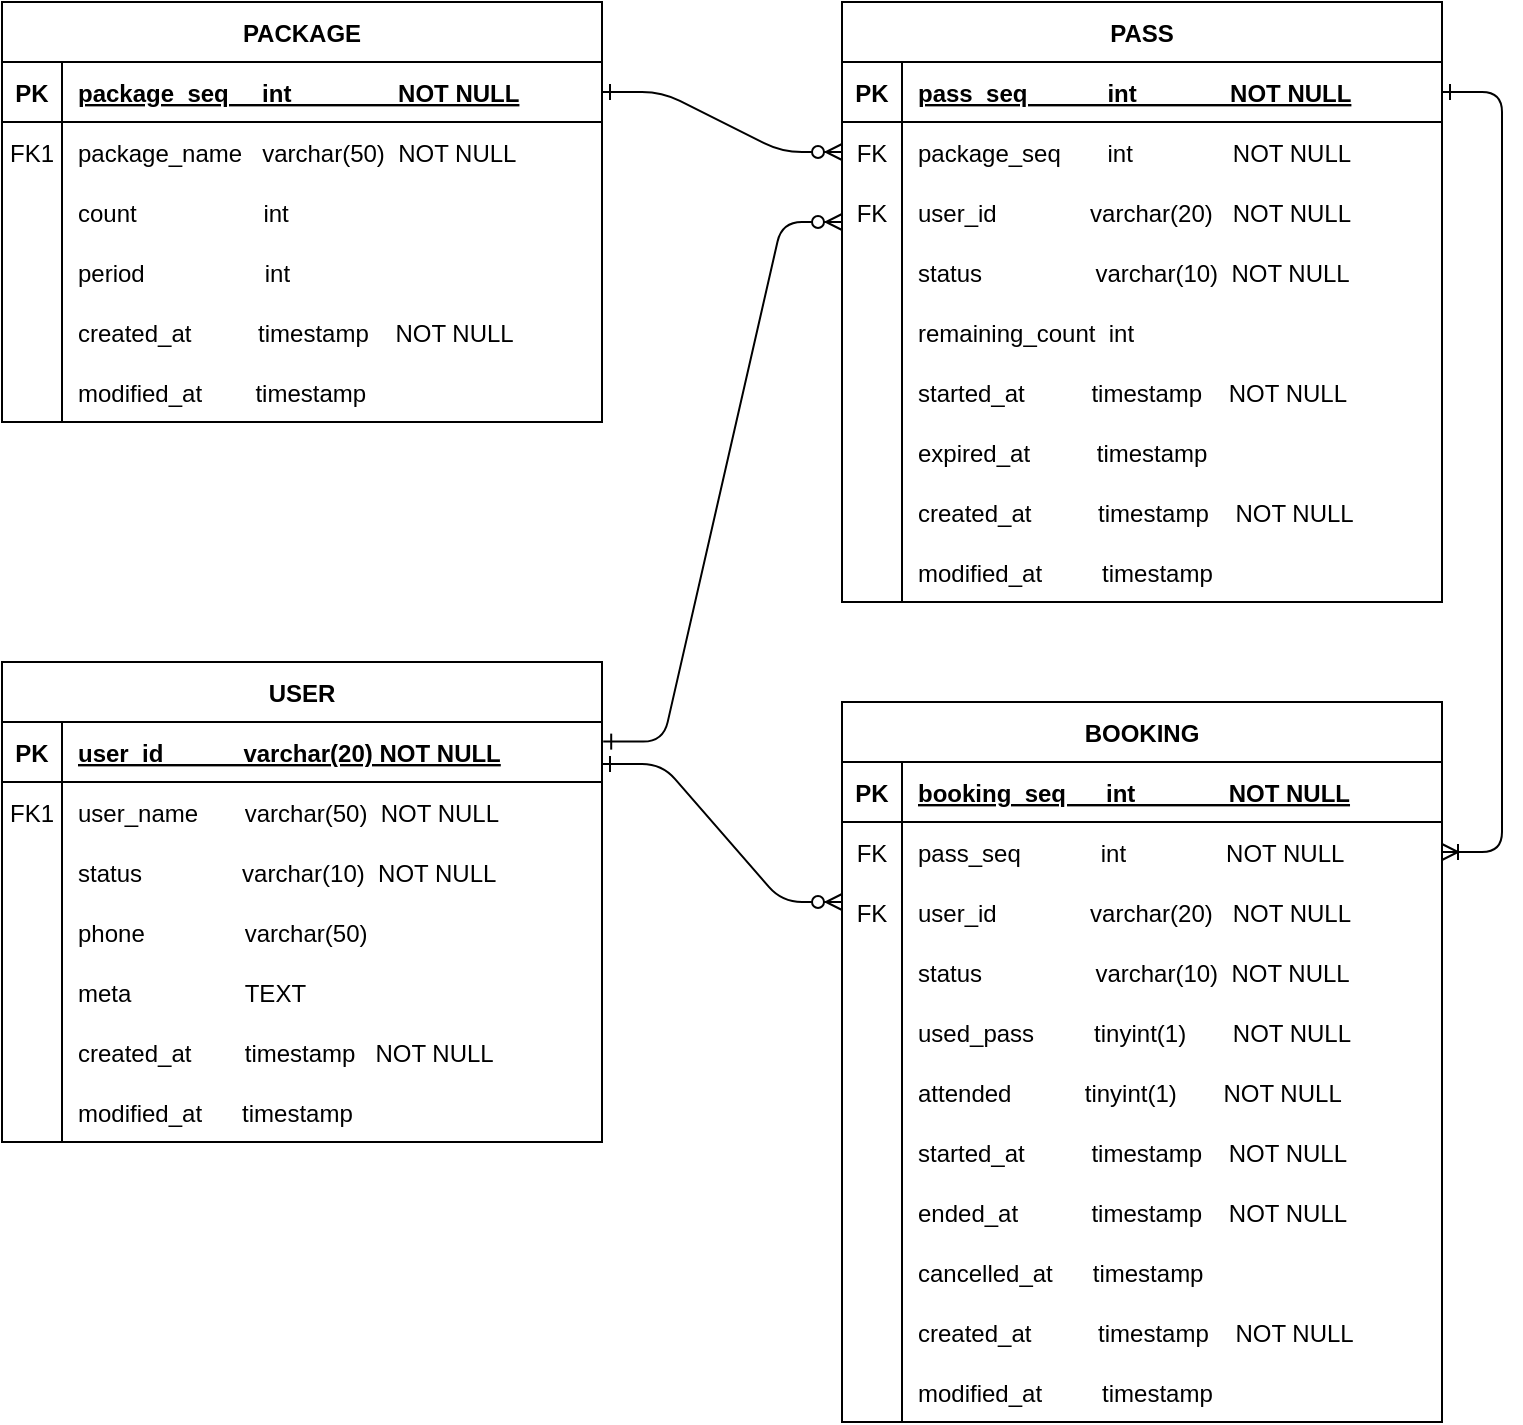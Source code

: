 <mxfile version="22.0.8" type="github">
  <diagram id="R2lEEEUBdFMjLlhIrx00" name="Page-1">
    <mxGraphModel dx="1226" dy="736" grid="1" gridSize="10" guides="1" tooltips="1" connect="1" arrows="1" fold="1" page="1" pageScale="1" pageWidth="850" pageHeight="1100" math="0" shadow="0" extFonts="Permanent Marker^https://fonts.googleapis.com/css?family=Permanent+Marker">
      <root>
        <mxCell id="0" />
        <mxCell id="1" parent="0" />
        <mxCell id="C-vyLk0tnHw3VtMMgP7b-1" value="" style="edgeStyle=entityRelationEdgeStyle;endArrow=ERzeroToMany;startArrow=ERone;endFill=1;startFill=0;exitX=1;exitY=0.5;exitDx=0;exitDy=0;entryX=0;entryY=0.5;entryDx=0;entryDy=0;" parent="1" source="C-vyLk0tnHw3VtMMgP7b-3" target="xeqvD6KUWRyhT41WRgCA-118" edge="1">
          <mxGeometry width="100" height="100" relative="1" as="geometry">
            <mxPoint x="460" y="-40" as="sourcePoint" />
            <mxPoint x="560" as="targetPoint" />
            <Array as="points">
              <mxPoint x="530" y="-5" />
              <mxPoint x="490" y="-5" />
            </Array>
          </mxGeometry>
        </mxCell>
        <mxCell id="C-vyLk0tnHw3VtMMgP7b-2" value="PACKAGE" style="shape=table;startSize=30;container=1;collapsible=1;childLayout=tableLayout;fixedRows=1;rowLines=0;fontStyle=1;align=center;resizeLast=1;" parent="1" vertex="1">
          <mxGeometry x="110" y="110" width="300" height="210" as="geometry" />
        </mxCell>
        <mxCell id="C-vyLk0tnHw3VtMMgP7b-3" value="" style="shape=partialRectangle;collapsible=0;dropTarget=0;pointerEvents=0;fillColor=none;points=[[0,0.5],[1,0.5]];portConstraint=eastwest;top=0;left=0;right=0;bottom=1;" parent="C-vyLk0tnHw3VtMMgP7b-2" vertex="1">
          <mxGeometry y="30" width="300" height="30" as="geometry" />
        </mxCell>
        <mxCell id="C-vyLk0tnHw3VtMMgP7b-4" value="PK" style="shape=partialRectangle;overflow=hidden;connectable=0;fillColor=none;top=0;left=0;bottom=0;right=0;fontStyle=1;" parent="C-vyLk0tnHw3VtMMgP7b-3" vertex="1">
          <mxGeometry width="30" height="30" as="geometry">
            <mxRectangle width="30" height="30" as="alternateBounds" />
          </mxGeometry>
        </mxCell>
        <mxCell id="C-vyLk0tnHw3VtMMgP7b-5" value="package_seq     int                NOT NULL " style="shape=partialRectangle;overflow=hidden;connectable=0;fillColor=none;top=0;left=0;bottom=0;right=0;align=left;spacingLeft=6;fontStyle=5;" parent="C-vyLk0tnHw3VtMMgP7b-3" vertex="1">
          <mxGeometry x="30" width="270" height="30" as="geometry">
            <mxRectangle width="270" height="30" as="alternateBounds" />
          </mxGeometry>
        </mxCell>
        <mxCell id="C-vyLk0tnHw3VtMMgP7b-6" value="" style="shape=partialRectangle;collapsible=0;dropTarget=0;pointerEvents=0;fillColor=none;points=[[0,0.5],[1,0.5]];portConstraint=eastwest;top=0;left=0;right=0;bottom=0;" parent="C-vyLk0tnHw3VtMMgP7b-2" vertex="1">
          <mxGeometry y="60" width="300" height="30" as="geometry" />
        </mxCell>
        <mxCell id="C-vyLk0tnHw3VtMMgP7b-7" value="FK1" style="shape=partialRectangle;overflow=hidden;connectable=0;fillColor=none;top=0;left=0;bottom=0;right=0;" parent="C-vyLk0tnHw3VtMMgP7b-6" vertex="1">
          <mxGeometry width="30" height="30" as="geometry">
            <mxRectangle width="30" height="30" as="alternateBounds" />
          </mxGeometry>
        </mxCell>
        <mxCell id="C-vyLk0tnHw3VtMMgP7b-8" value="package_name   varchar(50)  NOT NULL" style="shape=partialRectangle;overflow=hidden;connectable=0;fillColor=none;top=0;left=0;bottom=0;right=0;align=left;spacingLeft=6;" parent="C-vyLk0tnHw3VtMMgP7b-6" vertex="1">
          <mxGeometry x="30" width="270" height="30" as="geometry">
            <mxRectangle width="270" height="30" as="alternateBounds" />
          </mxGeometry>
        </mxCell>
        <mxCell id="C-vyLk0tnHw3VtMMgP7b-9" value="" style="shape=partialRectangle;collapsible=0;dropTarget=0;pointerEvents=0;fillColor=none;points=[[0,0.5],[1,0.5]];portConstraint=eastwest;top=0;left=0;right=0;bottom=0;" parent="C-vyLk0tnHw3VtMMgP7b-2" vertex="1">
          <mxGeometry y="90" width="300" height="30" as="geometry" />
        </mxCell>
        <mxCell id="C-vyLk0tnHw3VtMMgP7b-10" value="" style="shape=partialRectangle;overflow=hidden;connectable=0;fillColor=none;top=0;left=0;bottom=0;right=0;" parent="C-vyLk0tnHw3VtMMgP7b-9" vertex="1">
          <mxGeometry width="30" height="30" as="geometry">
            <mxRectangle width="30" height="30" as="alternateBounds" />
          </mxGeometry>
        </mxCell>
        <mxCell id="C-vyLk0tnHw3VtMMgP7b-11" value="count                   int" style="shape=partialRectangle;overflow=hidden;connectable=0;fillColor=none;top=0;left=0;bottom=0;right=0;align=left;spacingLeft=6;" parent="C-vyLk0tnHw3VtMMgP7b-9" vertex="1">
          <mxGeometry x="30" width="270" height="30" as="geometry">
            <mxRectangle width="270" height="30" as="alternateBounds" />
          </mxGeometry>
        </mxCell>
        <mxCell id="xeqvD6KUWRyhT41WRgCA-28" value="" style="shape=partialRectangle;collapsible=0;dropTarget=0;pointerEvents=0;fillColor=none;points=[[0,0.5],[1,0.5]];portConstraint=eastwest;top=0;left=0;right=0;bottom=0;" parent="C-vyLk0tnHw3VtMMgP7b-2" vertex="1">
          <mxGeometry y="120" width="300" height="30" as="geometry" />
        </mxCell>
        <mxCell id="xeqvD6KUWRyhT41WRgCA-29" value="" style="shape=partialRectangle;overflow=hidden;connectable=0;fillColor=none;top=0;left=0;bottom=0;right=0;" parent="xeqvD6KUWRyhT41WRgCA-28" vertex="1">
          <mxGeometry width="30" height="30" as="geometry">
            <mxRectangle width="30" height="30" as="alternateBounds" />
          </mxGeometry>
        </mxCell>
        <mxCell id="xeqvD6KUWRyhT41WRgCA-30" value="period                  int" style="shape=partialRectangle;overflow=hidden;connectable=0;fillColor=none;top=0;left=0;bottom=0;right=0;align=left;spacingLeft=6;" parent="xeqvD6KUWRyhT41WRgCA-28" vertex="1">
          <mxGeometry x="30" width="270" height="30" as="geometry">
            <mxRectangle width="270" height="30" as="alternateBounds" />
          </mxGeometry>
        </mxCell>
        <mxCell id="xeqvD6KUWRyhT41WRgCA-31" value="" style="shape=partialRectangle;collapsible=0;dropTarget=0;pointerEvents=0;fillColor=none;points=[[0,0.5],[1,0.5]];portConstraint=eastwest;top=0;left=0;right=0;bottom=0;" parent="C-vyLk0tnHw3VtMMgP7b-2" vertex="1">
          <mxGeometry y="150" width="300" height="30" as="geometry" />
        </mxCell>
        <mxCell id="xeqvD6KUWRyhT41WRgCA-32" value="" style="shape=partialRectangle;overflow=hidden;connectable=0;fillColor=none;top=0;left=0;bottom=0;right=0;" parent="xeqvD6KUWRyhT41WRgCA-31" vertex="1">
          <mxGeometry width="30" height="30" as="geometry">
            <mxRectangle width="30" height="30" as="alternateBounds" />
          </mxGeometry>
        </mxCell>
        <mxCell id="xeqvD6KUWRyhT41WRgCA-33" value="created_at          timestamp    NOT NULL" style="shape=partialRectangle;overflow=hidden;connectable=0;fillColor=none;top=0;left=0;bottom=0;right=0;align=left;spacingLeft=6;" parent="xeqvD6KUWRyhT41WRgCA-31" vertex="1">
          <mxGeometry x="30" width="270" height="30" as="geometry">
            <mxRectangle width="270" height="30" as="alternateBounds" />
          </mxGeometry>
        </mxCell>
        <mxCell id="xeqvD6KUWRyhT41WRgCA-37" value="" style="shape=partialRectangle;collapsible=0;dropTarget=0;pointerEvents=0;fillColor=none;points=[[0,0.5],[1,0.5]];portConstraint=eastwest;top=0;left=0;right=0;bottom=0;" parent="C-vyLk0tnHw3VtMMgP7b-2" vertex="1">
          <mxGeometry y="180" width="300" height="30" as="geometry" />
        </mxCell>
        <mxCell id="xeqvD6KUWRyhT41WRgCA-38" value="" style="shape=partialRectangle;overflow=hidden;connectable=0;fillColor=none;top=0;left=0;bottom=0;right=0;" parent="xeqvD6KUWRyhT41WRgCA-37" vertex="1">
          <mxGeometry width="30" height="30" as="geometry">
            <mxRectangle width="30" height="30" as="alternateBounds" />
          </mxGeometry>
        </mxCell>
        <mxCell id="xeqvD6KUWRyhT41WRgCA-39" value="modified_at        timestamp" style="shape=partialRectangle;overflow=hidden;connectable=0;fillColor=none;top=0;left=0;bottom=0;right=0;align=left;spacingLeft=6;" parent="xeqvD6KUWRyhT41WRgCA-37" vertex="1">
          <mxGeometry x="30" width="270" height="30" as="geometry">
            <mxRectangle width="270" height="30" as="alternateBounds" />
          </mxGeometry>
        </mxCell>
        <mxCell id="xeqvD6KUWRyhT41WRgCA-52" value="USER" style="shape=table;startSize=30;container=1;collapsible=1;childLayout=tableLayout;fixedRows=1;rowLines=0;fontStyle=1;align=center;resizeLast=1;" parent="1" vertex="1">
          <mxGeometry x="110" y="440" width="300" height="240" as="geometry" />
        </mxCell>
        <mxCell id="xeqvD6KUWRyhT41WRgCA-53" value="" style="shape=partialRectangle;collapsible=0;dropTarget=0;pointerEvents=0;fillColor=none;points=[[0,0.5],[1,0.5]];portConstraint=eastwest;top=0;left=0;right=0;bottom=1;" parent="xeqvD6KUWRyhT41WRgCA-52" vertex="1">
          <mxGeometry y="30" width="300" height="30" as="geometry" />
        </mxCell>
        <mxCell id="xeqvD6KUWRyhT41WRgCA-54" value="PK" style="shape=partialRectangle;overflow=hidden;connectable=0;fillColor=none;top=0;left=0;bottom=0;right=0;fontStyle=1;" parent="xeqvD6KUWRyhT41WRgCA-53" vertex="1">
          <mxGeometry width="30" height="30" as="geometry">
            <mxRectangle width="30" height="30" as="alternateBounds" />
          </mxGeometry>
        </mxCell>
        <mxCell id="xeqvD6KUWRyhT41WRgCA-55" value="user_id            varchar(20) NOT NULL " style="shape=partialRectangle;overflow=hidden;connectable=0;fillColor=none;top=0;left=0;bottom=0;right=0;align=left;spacingLeft=6;fontStyle=5;" parent="xeqvD6KUWRyhT41WRgCA-53" vertex="1">
          <mxGeometry x="30" width="270" height="30" as="geometry">
            <mxRectangle width="270" height="30" as="alternateBounds" />
          </mxGeometry>
        </mxCell>
        <mxCell id="xeqvD6KUWRyhT41WRgCA-56" value="" style="shape=partialRectangle;collapsible=0;dropTarget=0;pointerEvents=0;fillColor=none;points=[[0,0.5],[1,0.5]];portConstraint=eastwest;top=0;left=0;right=0;bottom=0;" parent="xeqvD6KUWRyhT41WRgCA-52" vertex="1">
          <mxGeometry y="60" width="300" height="30" as="geometry" />
        </mxCell>
        <mxCell id="xeqvD6KUWRyhT41WRgCA-57" value="FK1" style="shape=partialRectangle;overflow=hidden;connectable=0;fillColor=none;top=0;left=0;bottom=0;right=0;" parent="xeqvD6KUWRyhT41WRgCA-56" vertex="1">
          <mxGeometry width="30" height="30" as="geometry">
            <mxRectangle width="30" height="30" as="alternateBounds" />
          </mxGeometry>
        </mxCell>
        <mxCell id="xeqvD6KUWRyhT41WRgCA-58" value="user_name       varchar(50)  NOT NULL" style="shape=partialRectangle;overflow=hidden;connectable=0;fillColor=none;top=0;left=0;bottom=0;right=0;align=left;spacingLeft=6;" parent="xeqvD6KUWRyhT41WRgCA-56" vertex="1">
          <mxGeometry x="30" width="270" height="30" as="geometry">
            <mxRectangle width="270" height="30" as="alternateBounds" />
          </mxGeometry>
        </mxCell>
        <mxCell id="xeqvD6KUWRyhT41WRgCA-59" value="" style="shape=partialRectangle;collapsible=0;dropTarget=0;pointerEvents=0;fillColor=none;points=[[0,0.5],[1,0.5]];portConstraint=eastwest;top=0;left=0;right=0;bottom=0;" parent="xeqvD6KUWRyhT41WRgCA-52" vertex="1">
          <mxGeometry y="90" width="300" height="30" as="geometry" />
        </mxCell>
        <mxCell id="xeqvD6KUWRyhT41WRgCA-60" value="" style="shape=partialRectangle;overflow=hidden;connectable=0;fillColor=none;top=0;left=0;bottom=0;right=0;" parent="xeqvD6KUWRyhT41WRgCA-59" vertex="1">
          <mxGeometry width="30" height="30" as="geometry">
            <mxRectangle width="30" height="30" as="alternateBounds" />
          </mxGeometry>
        </mxCell>
        <mxCell id="xeqvD6KUWRyhT41WRgCA-61" value="status               varchar(10)  NOT NULL" style="shape=partialRectangle;overflow=hidden;connectable=0;fillColor=none;top=0;left=0;bottom=0;right=0;align=left;spacingLeft=6;" parent="xeqvD6KUWRyhT41WRgCA-59" vertex="1">
          <mxGeometry x="30" width="270" height="30" as="geometry">
            <mxRectangle width="270" height="30" as="alternateBounds" />
          </mxGeometry>
        </mxCell>
        <mxCell id="xeqvD6KUWRyhT41WRgCA-62" value="" style="shape=partialRectangle;collapsible=0;dropTarget=0;pointerEvents=0;fillColor=none;points=[[0,0.5],[1,0.5]];portConstraint=eastwest;top=0;left=0;right=0;bottom=0;" parent="xeqvD6KUWRyhT41WRgCA-52" vertex="1">
          <mxGeometry y="120" width="300" height="30" as="geometry" />
        </mxCell>
        <mxCell id="xeqvD6KUWRyhT41WRgCA-63" value="" style="shape=partialRectangle;overflow=hidden;connectable=0;fillColor=none;top=0;left=0;bottom=0;right=0;" parent="xeqvD6KUWRyhT41WRgCA-62" vertex="1">
          <mxGeometry width="30" height="30" as="geometry">
            <mxRectangle width="30" height="30" as="alternateBounds" />
          </mxGeometry>
        </mxCell>
        <mxCell id="xeqvD6KUWRyhT41WRgCA-64" value="phone               varchar(50)" style="shape=partialRectangle;overflow=hidden;connectable=0;fillColor=none;top=0;left=0;bottom=0;right=0;align=left;spacingLeft=6;" parent="xeqvD6KUWRyhT41WRgCA-62" vertex="1">
          <mxGeometry x="30" width="270" height="30" as="geometry">
            <mxRectangle width="270" height="30" as="alternateBounds" />
          </mxGeometry>
        </mxCell>
        <mxCell id="xeqvD6KUWRyhT41WRgCA-65" value="" style="shape=partialRectangle;collapsible=0;dropTarget=0;pointerEvents=0;fillColor=none;points=[[0,0.5],[1,0.5]];portConstraint=eastwest;top=0;left=0;right=0;bottom=0;" parent="xeqvD6KUWRyhT41WRgCA-52" vertex="1">
          <mxGeometry y="150" width="300" height="30" as="geometry" />
        </mxCell>
        <mxCell id="xeqvD6KUWRyhT41WRgCA-66" value="" style="shape=partialRectangle;overflow=hidden;connectable=0;fillColor=none;top=0;left=0;bottom=0;right=0;" parent="xeqvD6KUWRyhT41WRgCA-65" vertex="1">
          <mxGeometry width="30" height="30" as="geometry">
            <mxRectangle width="30" height="30" as="alternateBounds" />
          </mxGeometry>
        </mxCell>
        <mxCell id="xeqvD6KUWRyhT41WRgCA-67" value="meta                 TEXT" style="shape=partialRectangle;overflow=hidden;connectable=0;fillColor=none;top=0;left=0;bottom=0;right=0;align=left;spacingLeft=6;" parent="xeqvD6KUWRyhT41WRgCA-65" vertex="1">
          <mxGeometry x="30" width="270" height="30" as="geometry">
            <mxRectangle width="270" height="30" as="alternateBounds" />
          </mxGeometry>
        </mxCell>
        <mxCell id="xeqvD6KUWRyhT41WRgCA-68" value="" style="shape=partialRectangle;collapsible=0;dropTarget=0;pointerEvents=0;fillColor=none;points=[[0,0.5],[1,0.5]];portConstraint=eastwest;top=0;left=0;right=0;bottom=0;" parent="xeqvD6KUWRyhT41WRgCA-52" vertex="1">
          <mxGeometry y="180" width="300" height="30" as="geometry" />
        </mxCell>
        <mxCell id="xeqvD6KUWRyhT41WRgCA-69" value="" style="shape=partialRectangle;overflow=hidden;connectable=0;fillColor=none;top=0;left=0;bottom=0;right=0;" parent="xeqvD6KUWRyhT41WRgCA-68" vertex="1">
          <mxGeometry width="30" height="30" as="geometry">
            <mxRectangle width="30" height="30" as="alternateBounds" />
          </mxGeometry>
        </mxCell>
        <mxCell id="xeqvD6KUWRyhT41WRgCA-70" value="created_at        timestamp   NOT NULL" style="shape=partialRectangle;overflow=hidden;connectable=0;fillColor=none;top=0;left=0;bottom=0;right=0;align=left;spacingLeft=6;" parent="xeqvD6KUWRyhT41WRgCA-68" vertex="1">
          <mxGeometry x="30" width="270" height="30" as="geometry">
            <mxRectangle width="270" height="30" as="alternateBounds" />
          </mxGeometry>
        </mxCell>
        <mxCell id="xeqvD6KUWRyhT41WRgCA-71" value="" style="shape=partialRectangle;collapsible=0;dropTarget=0;pointerEvents=0;fillColor=none;points=[[0,0.5],[1,0.5]];portConstraint=eastwest;top=0;left=0;right=0;bottom=0;" parent="xeqvD6KUWRyhT41WRgCA-52" vertex="1">
          <mxGeometry y="210" width="300" height="30" as="geometry" />
        </mxCell>
        <mxCell id="xeqvD6KUWRyhT41WRgCA-72" value="" style="shape=partialRectangle;overflow=hidden;connectable=0;fillColor=none;top=0;left=0;bottom=0;right=0;" parent="xeqvD6KUWRyhT41WRgCA-71" vertex="1">
          <mxGeometry width="30" height="30" as="geometry">
            <mxRectangle width="30" height="30" as="alternateBounds" />
          </mxGeometry>
        </mxCell>
        <mxCell id="xeqvD6KUWRyhT41WRgCA-73" value="modified_at      timestamp" style="shape=partialRectangle;overflow=hidden;connectable=0;fillColor=none;top=0;left=0;bottom=0;right=0;align=left;spacingLeft=6;" parent="xeqvD6KUWRyhT41WRgCA-71" vertex="1">
          <mxGeometry x="30" width="270" height="30" as="geometry">
            <mxRectangle width="270" height="30" as="alternateBounds" />
          </mxGeometry>
        </mxCell>
        <mxCell id="xeqvD6KUWRyhT41WRgCA-114" value="PASS" style="shape=table;startSize=30;container=1;collapsible=1;childLayout=tableLayout;fixedRows=1;rowLines=0;fontStyle=1;align=center;resizeLast=1;" parent="1" vertex="1">
          <mxGeometry x="530" y="110" width="300" height="300" as="geometry" />
        </mxCell>
        <mxCell id="xeqvD6KUWRyhT41WRgCA-115" value="" style="shape=partialRectangle;collapsible=0;dropTarget=0;pointerEvents=0;fillColor=none;points=[[0,0.5],[1,0.5]];portConstraint=eastwest;top=0;left=0;right=0;bottom=1;" parent="xeqvD6KUWRyhT41WRgCA-114" vertex="1">
          <mxGeometry y="30" width="300" height="30" as="geometry" />
        </mxCell>
        <mxCell id="xeqvD6KUWRyhT41WRgCA-116" value="PK" style="shape=partialRectangle;overflow=hidden;connectable=0;fillColor=none;top=0;left=0;bottom=0;right=0;fontStyle=1;" parent="xeqvD6KUWRyhT41WRgCA-115" vertex="1">
          <mxGeometry width="30" height="30" as="geometry">
            <mxRectangle width="30" height="30" as="alternateBounds" />
          </mxGeometry>
        </mxCell>
        <mxCell id="xeqvD6KUWRyhT41WRgCA-117" value="pass_seq            int              NOT NULL " style="shape=partialRectangle;overflow=hidden;connectable=0;fillColor=none;top=0;left=0;bottom=0;right=0;align=left;spacingLeft=6;fontStyle=5;" parent="xeqvD6KUWRyhT41WRgCA-115" vertex="1">
          <mxGeometry x="30" width="270" height="30" as="geometry">
            <mxRectangle width="270" height="30" as="alternateBounds" />
          </mxGeometry>
        </mxCell>
        <mxCell id="xeqvD6KUWRyhT41WRgCA-118" value="" style="shape=partialRectangle;collapsible=0;dropTarget=0;pointerEvents=0;fillColor=none;points=[[0,0.5],[1,0.5]];portConstraint=eastwest;top=0;left=0;right=0;bottom=0;" parent="xeqvD6KUWRyhT41WRgCA-114" vertex="1">
          <mxGeometry y="60" width="300" height="30" as="geometry" />
        </mxCell>
        <mxCell id="xeqvD6KUWRyhT41WRgCA-119" value="FK" style="shape=partialRectangle;overflow=hidden;connectable=0;fillColor=none;top=0;left=0;bottom=0;right=0;" parent="xeqvD6KUWRyhT41WRgCA-118" vertex="1">
          <mxGeometry width="30" height="30" as="geometry">
            <mxRectangle width="30" height="30" as="alternateBounds" />
          </mxGeometry>
        </mxCell>
        <mxCell id="xeqvD6KUWRyhT41WRgCA-120" value="package_seq       int               NOT NULL" style="shape=partialRectangle;overflow=hidden;connectable=0;fillColor=none;top=0;left=0;bottom=0;right=0;align=left;spacingLeft=6;" parent="xeqvD6KUWRyhT41WRgCA-118" vertex="1">
          <mxGeometry x="30" width="270" height="30" as="geometry">
            <mxRectangle width="270" height="30" as="alternateBounds" />
          </mxGeometry>
        </mxCell>
        <mxCell id="xeqvD6KUWRyhT41WRgCA-121" value="" style="shape=partialRectangle;collapsible=0;dropTarget=0;pointerEvents=0;fillColor=none;points=[[0,0.5],[1,0.5]];portConstraint=eastwest;top=0;left=0;right=0;bottom=0;" parent="xeqvD6KUWRyhT41WRgCA-114" vertex="1">
          <mxGeometry y="90" width="300" height="30" as="geometry" />
        </mxCell>
        <mxCell id="xeqvD6KUWRyhT41WRgCA-122" value="" style="shape=partialRectangle;overflow=hidden;connectable=0;fillColor=none;top=0;left=0;bottom=0;right=0;" parent="xeqvD6KUWRyhT41WRgCA-121" vertex="1">
          <mxGeometry width="30" height="30" as="geometry">
            <mxRectangle width="30" height="30" as="alternateBounds" />
          </mxGeometry>
        </mxCell>
        <mxCell id="xeqvD6KUWRyhT41WRgCA-123" value="user_id              varchar(20)   NOT NULL" style="shape=partialRectangle;overflow=hidden;connectable=0;fillColor=none;top=0;left=0;bottom=0;right=0;align=left;spacingLeft=6;" parent="xeqvD6KUWRyhT41WRgCA-121" vertex="1">
          <mxGeometry x="30" width="270" height="30" as="geometry">
            <mxRectangle width="270" height="30" as="alternateBounds" />
          </mxGeometry>
        </mxCell>
        <mxCell id="xeqvD6KUWRyhT41WRgCA-124" value="" style="shape=partialRectangle;collapsible=0;dropTarget=0;pointerEvents=0;fillColor=none;points=[[0,0.5],[1,0.5]];portConstraint=eastwest;top=0;left=0;right=0;bottom=0;" parent="xeqvD6KUWRyhT41WRgCA-114" vertex="1">
          <mxGeometry y="120" width="300" height="30" as="geometry" />
        </mxCell>
        <mxCell id="xeqvD6KUWRyhT41WRgCA-125" value="" style="shape=partialRectangle;overflow=hidden;connectable=0;fillColor=none;top=0;left=0;bottom=0;right=0;" parent="xeqvD6KUWRyhT41WRgCA-124" vertex="1">
          <mxGeometry width="30" height="30" as="geometry">
            <mxRectangle width="30" height="30" as="alternateBounds" />
          </mxGeometry>
        </mxCell>
        <mxCell id="xeqvD6KUWRyhT41WRgCA-126" value="status                 varchar(10)  NOT NULL" style="shape=partialRectangle;overflow=hidden;connectable=0;fillColor=none;top=0;left=0;bottom=0;right=0;align=left;spacingLeft=6;" parent="xeqvD6KUWRyhT41WRgCA-124" vertex="1">
          <mxGeometry x="30" width="270" height="30" as="geometry">
            <mxRectangle width="270" height="30" as="alternateBounds" />
          </mxGeometry>
        </mxCell>
        <mxCell id="xeqvD6KUWRyhT41WRgCA-127" value="" style="shape=partialRectangle;collapsible=0;dropTarget=0;pointerEvents=0;fillColor=none;points=[[0,0.5],[1,0.5]];portConstraint=eastwest;top=0;left=0;right=0;bottom=0;" parent="xeqvD6KUWRyhT41WRgCA-114" vertex="1">
          <mxGeometry y="150" width="300" height="30" as="geometry" />
        </mxCell>
        <mxCell id="xeqvD6KUWRyhT41WRgCA-128" value="" style="shape=partialRectangle;overflow=hidden;connectable=0;fillColor=none;top=0;left=0;bottom=0;right=0;" parent="xeqvD6KUWRyhT41WRgCA-127" vertex="1">
          <mxGeometry width="30" height="30" as="geometry">
            <mxRectangle width="30" height="30" as="alternateBounds" />
          </mxGeometry>
        </mxCell>
        <mxCell id="xeqvD6KUWRyhT41WRgCA-129" value="remaining_count  int" style="shape=partialRectangle;overflow=hidden;connectable=0;fillColor=none;top=0;left=0;bottom=0;right=0;align=left;spacingLeft=6;" parent="xeqvD6KUWRyhT41WRgCA-127" vertex="1">
          <mxGeometry x="30" width="270" height="30" as="geometry">
            <mxRectangle width="270" height="30" as="alternateBounds" />
          </mxGeometry>
        </mxCell>
        <mxCell id="xeqvD6KUWRyhT41WRgCA-130" value="" style="shape=partialRectangle;collapsible=0;dropTarget=0;pointerEvents=0;fillColor=none;points=[[0,0.5],[1,0.5]];portConstraint=eastwest;top=0;left=0;right=0;bottom=0;" parent="xeqvD6KUWRyhT41WRgCA-114" vertex="1">
          <mxGeometry y="180" width="300" height="30" as="geometry" />
        </mxCell>
        <mxCell id="xeqvD6KUWRyhT41WRgCA-131" value="" style="shape=partialRectangle;overflow=hidden;connectable=0;fillColor=none;top=0;left=0;bottom=0;right=0;" parent="xeqvD6KUWRyhT41WRgCA-130" vertex="1">
          <mxGeometry width="30" height="30" as="geometry">
            <mxRectangle width="30" height="30" as="alternateBounds" />
          </mxGeometry>
        </mxCell>
        <mxCell id="xeqvD6KUWRyhT41WRgCA-132" value="started_at          timestamp    NOT NULL" style="shape=partialRectangle;overflow=hidden;connectable=0;fillColor=none;top=0;left=0;bottom=0;right=0;align=left;spacingLeft=6;" parent="xeqvD6KUWRyhT41WRgCA-130" vertex="1">
          <mxGeometry x="30" width="270" height="30" as="geometry">
            <mxRectangle width="270" height="30" as="alternateBounds" />
          </mxGeometry>
        </mxCell>
        <mxCell id="xeqvD6KUWRyhT41WRgCA-133" value="" style="shape=partialRectangle;collapsible=0;dropTarget=0;pointerEvents=0;fillColor=none;points=[[0,0.5],[1,0.5]];portConstraint=eastwest;top=0;left=0;right=0;bottom=0;" parent="xeqvD6KUWRyhT41WRgCA-114" vertex="1">
          <mxGeometry y="210" width="300" height="30" as="geometry" />
        </mxCell>
        <mxCell id="xeqvD6KUWRyhT41WRgCA-134" value="" style="shape=partialRectangle;overflow=hidden;connectable=0;fillColor=none;top=0;left=0;bottom=0;right=0;" parent="xeqvD6KUWRyhT41WRgCA-133" vertex="1">
          <mxGeometry width="30" height="30" as="geometry">
            <mxRectangle width="30" height="30" as="alternateBounds" />
          </mxGeometry>
        </mxCell>
        <mxCell id="xeqvD6KUWRyhT41WRgCA-135" value="expired_at          timestamp " style="shape=partialRectangle;overflow=hidden;connectable=0;fillColor=none;top=0;left=0;bottom=0;right=0;align=left;spacingLeft=6;" parent="xeqvD6KUWRyhT41WRgCA-133" vertex="1">
          <mxGeometry x="30" width="270" height="30" as="geometry">
            <mxRectangle width="270" height="30" as="alternateBounds" />
          </mxGeometry>
        </mxCell>
        <mxCell id="xeqvD6KUWRyhT41WRgCA-136" value="" style="shape=partialRectangle;collapsible=0;dropTarget=0;pointerEvents=0;fillColor=none;points=[[0,0.5],[1,0.5]];portConstraint=eastwest;top=0;left=0;right=0;bottom=0;" parent="xeqvD6KUWRyhT41WRgCA-114" vertex="1">
          <mxGeometry y="240" width="300" height="30" as="geometry" />
        </mxCell>
        <mxCell id="xeqvD6KUWRyhT41WRgCA-137" value="" style="shape=partialRectangle;overflow=hidden;connectable=0;fillColor=none;top=0;left=0;bottom=0;right=0;" parent="xeqvD6KUWRyhT41WRgCA-136" vertex="1">
          <mxGeometry width="30" height="30" as="geometry">
            <mxRectangle width="30" height="30" as="alternateBounds" />
          </mxGeometry>
        </mxCell>
        <mxCell id="xeqvD6KUWRyhT41WRgCA-138" value="created_at          timestamp    NOT NULL" style="shape=partialRectangle;overflow=hidden;connectable=0;fillColor=none;top=0;left=0;bottom=0;right=0;align=left;spacingLeft=6;" parent="xeqvD6KUWRyhT41WRgCA-136" vertex="1">
          <mxGeometry x="30" width="270" height="30" as="geometry">
            <mxRectangle width="270" height="30" as="alternateBounds" />
          </mxGeometry>
        </mxCell>
        <mxCell id="xeqvD6KUWRyhT41WRgCA-139" value="" style="shape=partialRectangle;collapsible=0;dropTarget=0;pointerEvents=0;fillColor=none;points=[[0,0.5],[1,0.5]];portConstraint=eastwest;top=0;left=0;right=0;bottom=0;" parent="xeqvD6KUWRyhT41WRgCA-114" vertex="1">
          <mxGeometry y="270" width="300" height="30" as="geometry" />
        </mxCell>
        <mxCell id="xeqvD6KUWRyhT41WRgCA-140" value="" style="shape=partialRectangle;overflow=hidden;connectable=0;fillColor=none;top=0;left=0;bottom=0;right=0;" parent="xeqvD6KUWRyhT41WRgCA-139" vertex="1">
          <mxGeometry width="30" height="30" as="geometry">
            <mxRectangle width="30" height="30" as="alternateBounds" />
          </mxGeometry>
        </mxCell>
        <mxCell id="xeqvD6KUWRyhT41WRgCA-141" value="modified_at         timestamp  " style="shape=partialRectangle;overflow=hidden;connectable=0;fillColor=none;top=0;left=0;bottom=0;right=0;align=left;spacingLeft=6;" parent="xeqvD6KUWRyhT41WRgCA-139" vertex="1">
          <mxGeometry x="30" width="270" height="30" as="geometry">
            <mxRectangle width="270" height="30" as="alternateBounds" />
          </mxGeometry>
        </mxCell>
        <mxCell id="xeqvD6KUWRyhT41WRgCA-148" value="BOOKING" style="shape=table;startSize=30;container=1;collapsible=1;childLayout=tableLayout;fixedRows=1;rowLines=0;fontStyle=1;align=center;resizeLast=1;" parent="1" vertex="1">
          <mxGeometry x="530" y="460" width="300" height="360" as="geometry" />
        </mxCell>
        <mxCell id="xeqvD6KUWRyhT41WRgCA-149" value="" style="shape=partialRectangle;collapsible=0;dropTarget=0;pointerEvents=0;fillColor=none;points=[[0,0.5],[1,0.5]];portConstraint=eastwest;top=0;left=0;right=0;bottom=1;" parent="xeqvD6KUWRyhT41WRgCA-148" vertex="1">
          <mxGeometry y="30" width="300" height="30" as="geometry" />
        </mxCell>
        <mxCell id="xeqvD6KUWRyhT41WRgCA-150" value="PK" style="shape=partialRectangle;overflow=hidden;connectable=0;fillColor=none;top=0;left=0;bottom=0;right=0;fontStyle=1;" parent="xeqvD6KUWRyhT41WRgCA-149" vertex="1">
          <mxGeometry width="30" height="30" as="geometry">
            <mxRectangle width="30" height="30" as="alternateBounds" />
          </mxGeometry>
        </mxCell>
        <mxCell id="xeqvD6KUWRyhT41WRgCA-151" value="booking_seq      int              NOT NULL " style="shape=partialRectangle;overflow=hidden;connectable=0;fillColor=none;top=0;left=0;bottom=0;right=0;align=left;spacingLeft=6;fontStyle=5;" parent="xeqvD6KUWRyhT41WRgCA-149" vertex="1">
          <mxGeometry x="30" width="270" height="30" as="geometry">
            <mxRectangle width="270" height="30" as="alternateBounds" />
          </mxGeometry>
        </mxCell>
        <mxCell id="xeqvD6KUWRyhT41WRgCA-152" value="" style="shape=partialRectangle;collapsible=0;dropTarget=0;pointerEvents=0;fillColor=none;points=[[0,0.5],[1,0.5]];portConstraint=eastwest;top=0;left=0;right=0;bottom=0;" parent="xeqvD6KUWRyhT41WRgCA-148" vertex="1">
          <mxGeometry y="60" width="300" height="30" as="geometry" />
        </mxCell>
        <mxCell id="xeqvD6KUWRyhT41WRgCA-153" value="FK" style="shape=partialRectangle;overflow=hidden;connectable=0;fillColor=none;top=0;left=0;bottom=0;right=0;" parent="xeqvD6KUWRyhT41WRgCA-152" vertex="1">
          <mxGeometry width="30" height="30" as="geometry">
            <mxRectangle width="30" height="30" as="alternateBounds" />
          </mxGeometry>
        </mxCell>
        <mxCell id="xeqvD6KUWRyhT41WRgCA-154" value="pass_seq            int               NOT NULL" style="shape=partialRectangle;overflow=hidden;connectable=0;fillColor=none;top=0;left=0;bottom=0;right=0;align=left;spacingLeft=6;" parent="xeqvD6KUWRyhT41WRgCA-152" vertex="1">
          <mxGeometry x="30" width="270" height="30" as="geometry">
            <mxRectangle width="270" height="30" as="alternateBounds" />
          </mxGeometry>
        </mxCell>
        <mxCell id="xeqvD6KUWRyhT41WRgCA-155" value="" style="shape=partialRectangle;collapsible=0;dropTarget=0;pointerEvents=0;fillColor=none;points=[[0,0.5],[1,0.5]];portConstraint=eastwest;top=0;left=0;right=0;bottom=0;" parent="xeqvD6KUWRyhT41WRgCA-148" vertex="1">
          <mxGeometry y="90" width="300" height="30" as="geometry" />
        </mxCell>
        <mxCell id="xeqvD6KUWRyhT41WRgCA-156" value="" style="shape=partialRectangle;overflow=hidden;connectable=0;fillColor=none;top=0;left=0;bottom=0;right=0;" parent="xeqvD6KUWRyhT41WRgCA-155" vertex="1">
          <mxGeometry width="30" height="30" as="geometry">
            <mxRectangle width="30" height="30" as="alternateBounds" />
          </mxGeometry>
        </mxCell>
        <mxCell id="xeqvD6KUWRyhT41WRgCA-157" value="user_id              varchar(20)   NOT NULL" style="shape=partialRectangle;overflow=hidden;connectable=0;fillColor=none;top=0;left=0;bottom=0;right=0;align=left;spacingLeft=6;" parent="xeqvD6KUWRyhT41WRgCA-155" vertex="1">
          <mxGeometry x="30" width="270" height="30" as="geometry">
            <mxRectangle width="270" height="30" as="alternateBounds" />
          </mxGeometry>
        </mxCell>
        <mxCell id="xeqvD6KUWRyhT41WRgCA-158" value="" style="shape=partialRectangle;collapsible=0;dropTarget=0;pointerEvents=0;fillColor=none;points=[[0,0.5],[1,0.5]];portConstraint=eastwest;top=0;left=0;right=0;bottom=0;" parent="xeqvD6KUWRyhT41WRgCA-148" vertex="1">
          <mxGeometry y="120" width="300" height="30" as="geometry" />
        </mxCell>
        <mxCell id="xeqvD6KUWRyhT41WRgCA-159" value="" style="shape=partialRectangle;overflow=hidden;connectable=0;fillColor=none;top=0;left=0;bottom=0;right=0;" parent="xeqvD6KUWRyhT41WRgCA-158" vertex="1">
          <mxGeometry width="30" height="30" as="geometry">
            <mxRectangle width="30" height="30" as="alternateBounds" />
          </mxGeometry>
        </mxCell>
        <mxCell id="xeqvD6KUWRyhT41WRgCA-160" value="status                 varchar(10)  NOT NULL" style="shape=partialRectangle;overflow=hidden;connectable=0;fillColor=none;top=0;left=0;bottom=0;right=0;align=left;spacingLeft=6;" parent="xeqvD6KUWRyhT41WRgCA-158" vertex="1">
          <mxGeometry x="30" width="270" height="30" as="geometry">
            <mxRectangle width="270" height="30" as="alternateBounds" />
          </mxGeometry>
        </mxCell>
        <mxCell id="xeqvD6KUWRyhT41WRgCA-178" value="" style="shape=partialRectangle;collapsible=0;dropTarget=0;pointerEvents=0;fillColor=none;points=[[0,0.5],[1,0.5]];portConstraint=eastwest;top=0;left=0;right=0;bottom=0;" parent="xeqvD6KUWRyhT41WRgCA-148" vertex="1">
          <mxGeometry y="150" width="300" height="30" as="geometry" />
        </mxCell>
        <mxCell id="xeqvD6KUWRyhT41WRgCA-179" value="" style="shape=partialRectangle;overflow=hidden;connectable=0;fillColor=none;top=0;left=0;bottom=0;right=0;" parent="xeqvD6KUWRyhT41WRgCA-178" vertex="1">
          <mxGeometry width="30" height="30" as="geometry">
            <mxRectangle width="30" height="30" as="alternateBounds" />
          </mxGeometry>
        </mxCell>
        <mxCell id="xeqvD6KUWRyhT41WRgCA-180" value="used_pass         tinyint(1)       NOT NULL" style="shape=partialRectangle;overflow=hidden;connectable=0;fillColor=none;top=0;left=0;bottom=0;right=0;align=left;spacingLeft=6;" parent="xeqvD6KUWRyhT41WRgCA-178" vertex="1">
          <mxGeometry x="30" width="270" height="30" as="geometry">
            <mxRectangle width="270" height="30" as="alternateBounds" />
          </mxGeometry>
        </mxCell>
        <mxCell id="xeqvD6KUWRyhT41WRgCA-181" value="" style="shape=partialRectangle;collapsible=0;dropTarget=0;pointerEvents=0;fillColor=none;points=[[0,0.5],[1,0.5]];portConstraint=eastwest;top=0;left=0;right=0;bottom=0;" parent="xeqvD6KUWRyhT41WRgCA-148" vertex="1">
          <mxGeometry y="180" width="300" height="30" as="geometry" />
        </mxCell>
        <mxCell id="xeqvD6KUWRyhT41WRgCA-182" value="" style="shape=partialRectangle;overflow=hidden;connectable=0;fillColor=none;top=0;left=0;bottom=0;right=0;" parent="xeqvD6KUWRyhT41WRgCA-181" vertex="1">
          <mxGeometry width="30" height="30" as="geometry">
            <mxRectangle width="30" height="30" as="alternateBounds" />
          </mxGeometry>
        </mxCell>
        <mxCell id="xeqvD6KUWRyhT41WRgCA-183" value="attended           tinyint(1)       NOT NULL" style="shape=partialRectangle;overflow=hidden;connectable=0;fillColor=none;top=0;left=0;bottom=0;right=0;align=left;spacingLeft=6;" parent="xeqvD6KUWRyhT41WRgCA-181" vertex="1">
          <mxGeometry x="30" width="270" height="30" as="geometry">
            <mxRectangle width="270" height="30" as="alternateBounds" />
          </mxGeometry>
        </mxCell>
        <mxCell id="xeqvD6KUWRyhT41WRgCA-164" value="" style="shape=partialRectangle;collapsible=0;dropTarget=0;pointerEvents=0;fillColor=none;points=[[0,0.5],[1,0.5]];portConstraint=eastwest;top=0;left=0;right=0;bottom=0;" parent="xeqvD6KUWRyhT41WRgCA-148" vertex="1">
          <mxGeometry y="210" width="300" height="30" as="geometry" />
        </mxCell>
        <mxCell id="xeqvD6KUWRyhT41WRgCA-165" value="" style="shape=partialRectangle;overflow=hidden;connectable=0;fillColor=none;top=0;left=0;bottom=0;right=0;" parent="xeqvD6KUWRyhT41WRgCA-164" vertex="1">
          <mxGeometry width="30" height="30" as="geometry">
            <mxRectangle width="30" height="30" as="alternateBounds" />
          </mxGeometry>
        </mxCell>
        <mxCell id="xeqvD6KUWRyhT41WRgCA-166" value="started_at          timestamp    NOT NULL" style="shape=partialRectangle;overflow=hidden;connectable=0;fillColor=none;top=0;left=0;bottom=0;right=0;align=left;spacingLeft=6;" parent="xeqvD6KUWRyhT41WRgCA-164" vertex="1">
          <mxGeometry x="30" width="270" height="30" as="geometry">
            <mxRectangle width="270" height="30" as="alternateBounds" />
          </mxGeometry>
        </mxCell>
        <mxCell id="xeqvD6KUWRyhT41WRgCA-167" value="" style="shape=partialRectangle;collapsible=0;dropTarget=0;pointerEvents=0;fillColor=none;points=[[0,0.5],[1,0.5]];portConstraint=eastwest;top=0;left=0;right=0;bottom=0;" parent="xeqvD6KUWRyhT41WRgCA-148" vertex="1">
          <mxGeometry y="240" width="300" height="30" as="geometry" />
        </mxCell>
        <mxCell id="xeqvD6KUWRyhT41WRgCA-168" value="" style="shape=partialRectangle;overflow=hidden;connectable=0;fillColor=none;top=0;left=0;bottom=0;right=0;" parent="xeqvD6KUWRyhT41WRgCA-167" vertex="1">
          <mxGeometry width="30" height="30" as="geometry">
            <mxRectangle width="30" height="30" as="alternateBounds" />
          </mxGeometry>
        </mxCell>
        <mxCell id="xeqvD6KUWRyhT41WRgCA-169" value="ended_at           timestamp    NOT NULL " style="shape=partialRectangle;overflow=hidden;connectable=0;fillColor=none;top=0;left=0;bottom=0;right=0;align=left;spacingLeft=6;" parent="xeqvD6KUWRyhT41WRgCA-167" vertex="1">
          <mxGeometry x="30" width="270" height="30" as="geometry">
            <mxRectangle width="270" height="30" as="alternateBounds" />
          </mxGeometry>
        </mxCell>
        <mxCell id="xeqvD6KUWRyhT41WRgCA-184" value="" style="shape=partialRectangle;collapsible=0;dropTarget=0;pointerEvents=0;fillColor=none;points=[[0,0.5],[1,0.5]];portConstraint=eastwest;top=0;left=0;right=0;bottom=0;" parent="xeqvD6KUWRyhT41WRgCA-148" vertex="1">
          <mxGeometry y="270" width="300" height="30" as="geometry" />
        </mxCell>
        <mxCell id="xeqvD6KUWRyhT41WRgCA-185" value="" style="shape=partialRectangle;overflow=hidden;connectable=0;fillColor=none;top=0;left=0;bottom=0;right=0;" parent="xeqvD6KUWRyhT41WRgCA-184" vertex="1">
          <mxGeometry width="30" height="30" as="geometry">
            <mxRectangle width="30" height="30" as="alternateBounds" />
          </mxGeometry>
        </mxCell>
        <mxCell id="xeqvD6KUWRyhT41WRgCA-186" value="cancelled_at      timestamp  " style="shape=partialRectangle;overflow=hidden;connectable=0;fillColor=none;top=0;left=0;bottom=0;right=0;align=left;spacingLeft=6;" parent="xeqvD6KUWRyhT41WRgCA-184" vertex="1">
          <mxGeometry x="30" width="270" height="30" as="geometry">
            <mxRectangle width="270" height="30" as="alternateBounds" />
          </mxGeometry>
        </mxCell>
        <mxCell id="xeqvD6KUWRyhT41WRgCA-170" value="" style="shape=partialRectangle;collapsible=0;dropTarget=0;pointerEvents=0;fillColor=none;points=[[0,0.5],[1,0.5]];portConstraint=eastwest;top=0;left=0;right=0;bottom=0;" parent="xeqvD6KUWRyhT41WRgCA-148" vertex="1">
          <mxGeometry y="300" width="300" height="30" as="geometry" />
        </mxCell>
        <mxCell id="xeqvD6KUWRyhT41WRgCA-171" value="" style="shape=partialRectangle;overflow=hidden;connectable=0;fillColor=none;top=0;left=0;bottom=0;right=0;" parent="xeqvD6KUWRyhT41WRgCA-170" vertex="1">
          <mxGeometry width="30" height="30" as="geometry">
            <mxRectangle width="30" height="30" as="alternateBounds" />
          </mxGeometry>
        </mxCell>
        <mxCell id="xeqvD6KUWRyhT41WRgCA-172" value="created_at          timestamp    NOT NULL" style="shape=partialRectangle;overflow=hidden;connectable=0;fillColor=none;top=0;left=0;bottom=0;right=0;align=left;spacingLeft=6;" parent="xeqvD6KUWRyhT41WRgCA-170" vertex="1">
          <mxGeometry x="30" width="270" height="30" as="geometry">
            <mxRectangle width="270" height="30" as="alternateBounds" />
          </mxGeometry>
        </mxCell>
        <mxCell id="xeqvD6KUWRyhT41WRgCA-173" value="" style="shape=partialRectangle;collapsible=0;dropTarget=0;pointerEvents=0;fillColor=none;points=[[0,0.5],[1,0.5]];portConstraint=eastwest;top=0;left=0;right=0;bottom=0;" parent="xeqvD6KUWRyhT41WRgCA-148" vertex="1">
          <mxGeometry y="330" width="300" height="30" as="geometry" />
        </mxCell>
        <mxCell id="xeqvD6KUWRyhT41WRgCA-174" value="" style="shape=partialRectangle;overflow=hidden;connectable=0;fillColor=none;top=0;left=0;bottom=0;right=0;" parent="xeqvD6KUWRyhT41WRgCA-173" vertex="1">
          <mxGeometry width="30" height="30" as="geometry">
            <mxRectangle width="30" height="30" as="alternateBounds" />
          </mxGeometry>
        </mxCell>
        <mxCell id="xeqvD6KUWRyhT41WRgCA-175" value="modified_at         timestamp  " style="shape=partialRectangle;overflow=hidden;connectable=0;fillColor=none;top=0;left=0;bottom=0;right=0;align=left;spacingLeft=6;" parent="xeqvD6KUWRyhT41WRgCA-173" vertex="1">
          <mxGeometry x="30" width="270" height="30" as="geometry">
            <mxRectangle width="270" height="30" as="alternateBounds" />
          </mxGeometry>
        </mxCell>
        <mxCell id="xeqvD6KUWRyhT41WRgCA-176" value="FK" style="shape=partialRectangle;overflow=hidden;connectable=0;fillColor=none;top=0;left=0;bottom=0;right=0;" parent="1" vertex="1">
          <mxGeometry x="530" y="200" width="30" height="30" as="geometry">
            <mxRectangle width="30" height="30" as="alternateBounds" />
          </mxGeometry>
        </mxCell>
        <mxCell id="xeqvD6KUWRyhT41WRgCA-177" value="FK" style="shape=partialRectangle;overflow=hidden;connectable=0;fillColor=none;top=0;left=0;bottom=0;right=0;" parent="1" vertex="1">
          <mxGeometry x="530" y="550" width="30" height="30" as="geometry">
            <mxRectangle width="30" height="30" as="alternateBounds" />
          </mxGeometry>
        </mxCell>
        <mxCell id="xeqvD6KUWRyhT41WRgCA-187" value="" style="edgeStyle=entityRelationEdgeStyle;endArrow=ERoneToMany;startArrow=ERone;endFill=0;startFill=0;exitX=1;exitY=0.5;exitDx=0;exitDy=0;" parent="1" source="xeqvD6KUWRyhT41WRgCA-115" target="xeqvD6KUWRyhT41WRgCA-152" edge="1">
          <mxGeometry width="100" height="100" relative="1" as="geometry">
            <mxPoint x="910" y="242.5" as="sourcePoint" />
            <mxPoint x="1000" y="277.5" as="targetPoint" />
            <Array as="points">
              <mxPoint x="980" y="277.5" />
              <mxPoint x="940" y="277.5" />
            </Array>
          </mxGeometry>
        </mxCell>
        <mxCell id="xeqvD6KUWRyhT41WRgCA-188" value="" style="edgeStyle=entityRelationEdgeStyle;endArrow=ERzeroToMany;startArrow=ERone;endFill=1;startFill=0;exitX=1.002;exitY=0.327;exitDx=0;exitDy=0;exitPerimeter=0;" parent="1" source="xeqvD6KUWRyhT41WRgCA-53" edge="1">
          <mxGeometry width="100" height="100" relative="1" as="geometry">
            <mxPoint x="640" y="-50" as="sourcePoint" />
            <mxPoint x="530" y="220" as="targetPoint" />
            <Array as="points">
              <mxPoint x="710" y="-15" />
              <mxPoint x="670" y="-15" />
            </Array>
          </mxGeometry>
        </mxCell>
        <mxCell id="xeqvD6KUWRyhT41WRgCA-189" value="" style="edgeStyle=entityRelationEdgeStyle;endArrow=ERzeroToMany;startArrow=ERone;endFill=1;startFill=0;" parent="1" edge="1">
          <mxGeometry width="100" height="100" relative="1" as="geometry">
            <mxPoint x="410" y="491" as="sourcePoint" />
            <mxPoint x="530" y="560" as="targetPoint" />
            <Array as="points">
              <mxPoint x="710" y="-15" />
              <mxPoint x="670" y="-15" />
            </Array>
          </mxGeometry>
        </mxCell>
      </root>
    </mxGraphModel>
  </diagram>
</mxfile>
